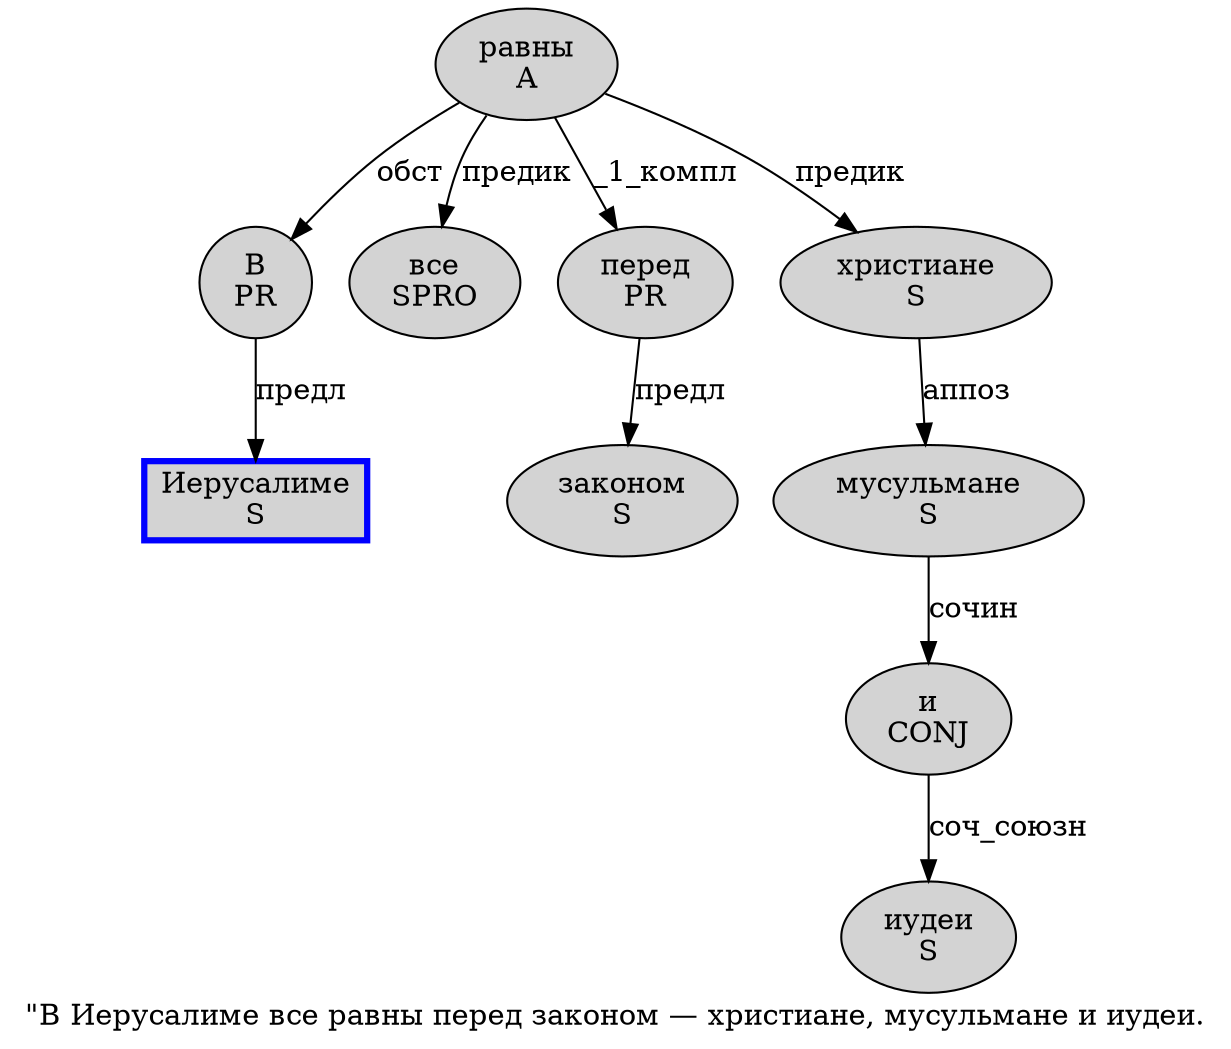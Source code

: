 digraph SENTENCE_1120 {
	graph [label="\"В Иерусалиме все равны перед законом — христиане, мусульмане и иудеи."]
	node [style=filled]
		1 [label="В
PR" color="" fillcolor=lightgray penwidth=1 shape=ellipse]
		2 [label="Иерусалиме
S" color=blue fillcolor=lightgray penwidth=3 shape=box]
		3 [label="все
SPRO" color="" fillcolor=lightgray penwidth=1 shape=ellipse]
		4 [label="равны
A" color="" fillcolor=lightgray penwidth=1 shape=ellipse]
		5 [label="перед
PR" color="" fillcolor=lightgray penwidth=1 shape=ellipse]
		6 [label="законом
S" color="" fillcolor=lightgray penwidth=1 shape=ellipse]
		8 [label="христиане
S" color="" fillcolor=lightgray penwidth=1 shape=ellipse]
		10 [label="мусульмане
S" color="" fillcolor=lightgray penwidth=1 shape=ellipse]
		11 [label="и
CONJ" color="" fillcolor=lightgray penwidth=1 shape=ellipse]
		12 [label="иудеи
S" color="" fillcolor=lightgray penwidth=1 shape=ellipse]
			5 -> 6 [label="предл"]
			1 -> 2 [label="предл"]
			8 -> 10 [label="аппоз"]
			4 -> 1 [label="обст"]
			4 -> 3 [label="предик"]
			4 -> 5 [label="_1_компл"]
			4 -> 8 [label="предик"]
			10 -> 11 [label="сочин"]
			11 -> 12 [label="соч_союзн"]
}